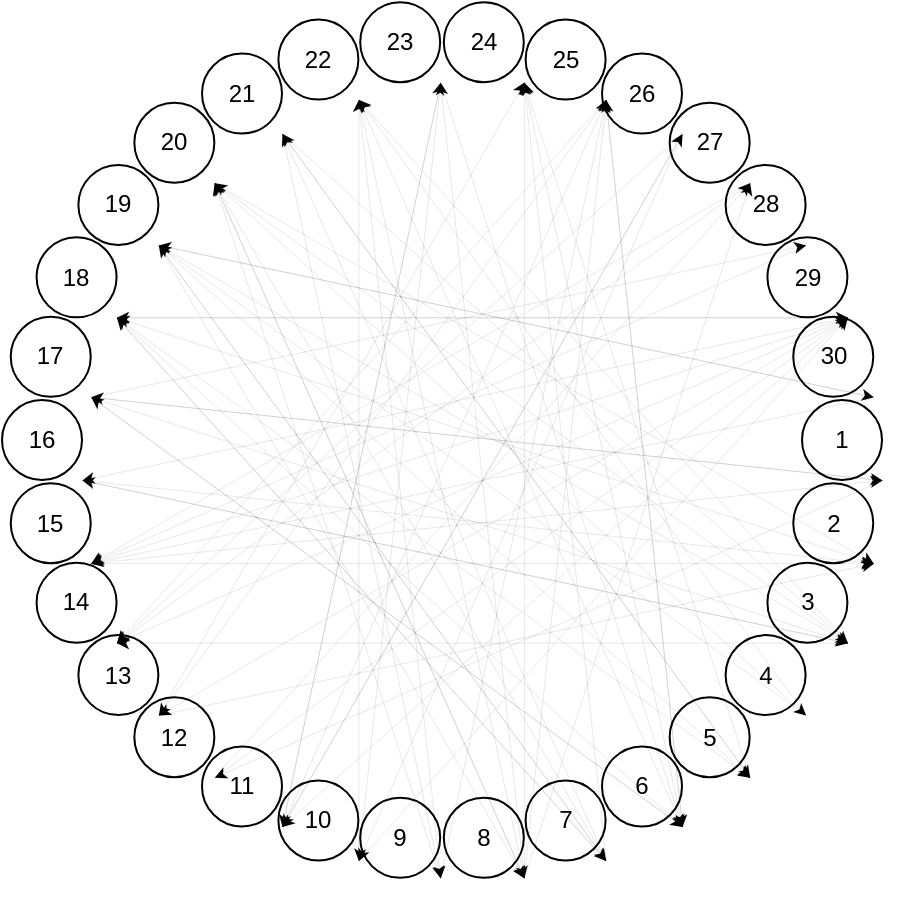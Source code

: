 <mxfile version="21.6.8" type="github">
  <diagram id="G4P6LVn_tdNzB0rgpYjd" name="第 2 页">
    <mxGraphModel dx="1434" dy="678" grid="1" gridSize="10" guides="1" tooltips="1" connect="1" arrows="1" fold="1" page="1" pageScale="1" pageWidth="827" pageHeight="1169" math="0" shadow="0">
      <root>
        <mxCell id="0" />
        <mxCell id="1" parent="0" />
        <mxCell id="_AEby4im_TMSWhvR3xSp-1" value="" style="group" parent="1" vertex="1" connectable="0">
          <mxGeometry x="30" y="31.096" width="440" height="437.809" as="geometry" />
        </mxCell>
        <mxCell id="G0SLlKrIvwMYq-acm65V-2" value="1" style="ellipse;whiteSpace=wrap;html=1;aspect=fixed;" parent="_AEby4im_TMSWhvR3xSp-1" vertex="1">
          <mxGeometry x="400" y="198.904" width="40" height="40" as="geometry" />
        </mxCell>
        <mxCell id="G0SLlKrIvwMYq-acm65V-3" value="2" style="ellipse;whiteSpace=wrap;html=1;aspect=fixed;" parent="_AEby4im_TMSWhvR3xSp-1" vertex="1">
          <mxGeometry x="395.63" y="240.487" width="40" height="40" as="geometry" />
        </mxCell>
        <mxCell id="G0SLlKrIvwMYq-acm65V-4" value="3" style="ellipse;whiteSpace=wrap;html=1;aspect=fixed;" parent="_AEby4im_TMSWhvR3xSp-1" vertex="1">
          <mxGeometry x="382.709" y="280.252" width="40" height="40" as="geometry" />
        </mxCell>
        <mxCell id="G0SLlKrIvwMYq-acm65V-5" value="4" style="ellipse;whiteSpace=wrap;html=1;aspect=fixed;" parent="_AEby4im_TMSWhvR3xSp-1" vertex="1">
          <mxGeometry x="361.803" y="316.461" width="40" height="40" as="geometry" />
        </mxCell>
        <mxCell id="G0SLlKrIvwMYq-acm65V-6" value="5" style="ellipse;whiteSpace=wrap;html=1;aspect=fixed;" parent="_AEby4im_TMSWhvR3xSp-1" vertex="1">
          <mxGeometry x="333.826" y="347.533" width="40" height="40" as="geometry" />
        </mxCell>
        <mxCell id="G0SLlKrIvwMYq-acm65V-7" value="6" style="ellipse;whiteSpace=wrap;html=1;aspect=fixed;" parent="_AEby4im_TMSWhvR3xSp-1" vertex="1">
          <mxGeometry x="300" y="372.109" width="40" height="40" as="geometry" />
        </mxCell>
        <mxCell id="G0SLlKrIvwMYq-acm65V-8" value="7" style="ellipse;whiteSpace=wrap;html=1;aspect=fixed;" parent="_AEby4im_TMSWhvR3xSp-1" vertex="1">
          <mxGeometry x="261.803" y="389.116" width="40" height="40" as="geometry" />
        </mxCell>
        <mxCell id="G0SLlKrIvwMYq-acm65V-9" value="8" style="ellipse;whiteSpace=wrap;html=1;aspect=fixed;" parent="_AEby4im_TMSWhvR3xSp-1" vertex="1">
          <mxGeometry x="220.906" y="397.809" width="40" height="40" as="geometry" />
        </mxCell>
        <mxCell id="G0SLlKrIvwMYq-acm65V-10" value="9" style="ellipse;whiteSpace=wrap;html=1;aspect=fixed;" parent="_AEby4im_TMSWhvR3xSp-1" vertex="1">
          <mxGeometry x="179.094" y="397.809" width="40" height="40" as="geometry" />
        </mxCell>
        <mxCell id="G0SLlKrIvwMYq-acm65V-11" value="10" style="ellipse;whiteSpace=wrap;html=1;aspect=fixed;" parent="_AEby4im_TMSWhvR3xSp-1" vertex="1">
          <mxGeometry x="138.197" y="389.116" width="40" height="40" as="geometry" />
        </mxCell>
        <mxCell id="G0SLlKrIvwMYq-acm65V-12" value="11" style="ellipse;whiteSpace=wrap;html=1;aspect=fixed;" parent="_AEby4im_TMSWhvR3xSp-1" vertex="1">
          <mxGeometry x="100.0" y="372.109" width="40" height="40" as="geometry" />
        </mxCell>
        <mxCell id="G0SLlKrIvwMYq-acm65V-13" value="12" style="ellipse;whiteSpace=wrap;html=1;aspect=fixed;" parent="_AEby4im_TMSWhvR3xSp-1" vertex="1">
          <mxGeometry x="66.174" y="347.533" width="40" height="40" as="geometry" />
        </mxCell>
        <mxCell id="G0SLlKrIvwMYq-acm65V-14" value="13" style="ellipse;whiteSpace=wrap;html=1;aspect=fixed;" parent="_AEby4im_TMSWhvR3xSp-1" vertex="1">
          <mxGeometry x="38.197" y="316.461" width="40" height="40" as="geometry" />
        </mxCell>
        <mxCell id="G0SLlKrIvwMYq-acm65V-15" value="14" style="ellipse;whiteSpace=wrap;html=1;aspect=fixed;" parent="_AEby4im_TMSWhvR3xSp-1" vertex="1">
          <mxGeometry x="17.291" y="280.252" width="40" height="40" as="geometry" />
        </mxCell>
        <mxCell id="G0SLlKrIvwMYq-acm65V-16" value="15" style="ellipse;whiteSpace=wrap;html=1;aspect=fixed;" parent="_AEby4im_TMSWhvR3xSp-1" vertex="1">
          <mxGeometry x="4.37" y="240.487" width="40" height="40" as="geometry" />
        </mxCell>
        <mxCell id="G0SLlKrIvwMYq-acm65V-17" value="16" style="ellipse;whiteSpace=wrap;html=1;aspect=fixed;" parent="_AEby4im_TMSWhvR3xSp-1" vertex="1">
          <mxGeometry y="198.904" width="40" height="40" as="geometry" />
        </mxCell>
        <mxCell id="G0SLlKrIvwMYq-acm65V-18" value="17" style="ellipse;whiteSpace=wrap;html=1;aspect=fixed;" parent="_AEby4im_TMSWhvR3xSp-1" vertex="1">
          <mxGeometry x="4.37" y="157.322" width="40" height="40" as="geometry" />
        </mxCell>
        <mxCell id="G0SLlKrIvwMYq-acm65V-19" value="18" style="ellipse;whiteSpace=wrap;html=1;aspect=fixed;" parent="_AEby4im_TMSWhvR3xSp-1" vertex="1">
          <mxGeometry x="17.291" y="117.557" width="40" height="40" as="geometry" />
        </mxCell>
        <mxCell id="G0SLlKrIvwMYq-acm65V-20" value="19" style="ellipse;whiteSpace=wrap;html=1;aspect=fixed;" parent="_AEby4im_TMSWhvR3xSp-1" vertex="1">
          <mxGeometry x="38.197" y="81.347" width="40" height="40" as="geometry" />
        </mxCell>
        <mxCell id="G0SLlKrIvwMYq-acm65V-21" value="20" style="ellipse;whiteSpace=wrap;html=1;aspect=fixed;" parent="_AEby4im_TMSWhvR3xSp-1" vertex="1">
          <mxGeometry x="66.174" y="50.275" width="40" height="40" as="geometry" />
        </mxCell>
        <mxCell id="G0SLlKrIvwMYq-acm65V-22" value="21" style="ellipse;whiteSpace=wrap;html=1;aspect=fixed;" parent="_AEby4im_TMSWhvR3xSp-1" vertex="1">
          <mxGeometry x="100.0" y="25.699" width="40" height="40" as="geometry" />
        </mxCell>
        <mxCell id="G0SLlKrIvwMYq-acm65V-23" value="22" style="ellipse;whiteSpace=wrap;html=1;aspect=fixed;" parent="_AEby4im_TMSWhvR3xSp-1" vertex="1">
          <mxGeometry x="138.197" y="8.693" width="40" height="40" as="geometry" />
        </mxCell>
        <mxCell id="G0SLlKrIvwMYq-acm65V-24" value="23" style="ellipse;whiteSpace=wrap;html=1;aspect=fixed;" parent="_AEby4im_TMSWhvR3xSp-1" vertex="1">
          <mxGeometry x="179.094" width="40" height="40" as="geometry" />
        </mxCell>
        <mxCell id="G0SLlKrIvwMYq-acm65V-25" value="24" style="ellipse;whiteSpace=wrap;html=1;aspect=fixed;" parent="_AEby4im_TMSWhvR3xSp-1" vertex="1">
          <mxGeometry x="220.906" width="40" height="40" as="geometry" />
        </mxCell>
        <mxCell id="G0SLlKrIvwMYq-acm65V-26" value="25" style="ellipse;whiteSpace=wrap;html=1;aspect=fixed;" parent="_AEby4im_TMSWhvR3xSp-1" vertex="1">
          <mxGeometry x="261.803" y="8.693" width="40" height="40" as="geometry" />
        </mxCell>
        <mxCell id="G0SLlKrIvwMYq-acm65V-27" value="26" style="ellipse;whiteSpace=wrap;html=1;aspect=fixed;" parent="_AEby4im_TMSWhvR3xSp-1" vertex="1">
          <mxGeometry x="300" y="25.699" width="40" height="40" as="geometry" />
        </mxCell>
        <mxCell id="G0SLlKrIvwMYq-acm65V-28" value="27" style="ellipse;whiteSpace=wrap;html=1;aspect=fixed;" parent="_AEby4im_TMSWhvR3xSp-1" vertex="1">
          <mxGeometry x="333.826" y="50.275" width="40" height="40" as="geometry" />
        </mxCell>
        <mxCell id="G0SLlKrIvwMYq-acm65V-29" value="28" style="ellipse;whiteSpace=wrap;html=1;aspect=fixed;" parent="_AEby4im_TMSWhvR3xSp-1" vertex="1">
          <mxGeometry x="361.803" y="81.347" width="40" height="40" as="geometry" />
        </mxCell>
        <mxCell id="G0SLlKrIvwMYq-acm65V-30" value="29" style="ellipse;whiteSpace=wrap;html=1;aspect=fixed;" parent="_AEby4im_TMSWhvR3xSp-1" vertex="1">
          <mxGeometry x="382.709" y="117.557" width="40" height="40" as="geometry" />
        </mxCell>
        <mxCell id="G0SLlKrIvwMYq-acm65V-31" value="30" style="ellipse;whiteSpace=wrap;html=1;aspect=fixed;" parent="_AEby4im_TMSWhvR3xSp-1" vertex="1">
          <mxGeometry x="395.63" y="157.322" width="40" height="40" as="geometry" />
        </mxCell>
    <mxCell id="VBgXbtqYkseOgTcg2eTX-2" value="" style="endArrow=classic;html=1;rounded=0;strokeWidth=0;" edge="1" parent="1">
        <mxGeometry width="50" height="50" relative="1" as="geometry">
            <mxPoint x="470.0" y="270.0" as="sourcePoint" />
            <mxPoint x="74.37" y="228.418" as="targetPoint" />
        </mxGeometry>
    </mxCell>
    
    <mxCell id="VBgXbtqYkseOgTcg2eTX-3" value="" style="endArrow=classic;html=1;rounded=0;strokeWidth=0;" edge="1" parent="1">
        <mxGeometry width="50" height="50" relative="1" as="geometry">
            <mxPoint x="470.0" y="270.0" as="sourcePoint" />
            <mxPoint x="136.174" y="418.629" as="targetPoint" />
        </mxGeometry>
    </mxCell>
    
    <mxCell id="VBgXbtqYkseOgTcg2eTX-4" value="" style="endArrow=classic;html=1;rounded=0;strokeWidth=0;" edge="1" parent="1">
        <mxGeometry width="50" height="50" relative="1" as="geometry">
            <mxPoint x="465.63" y="311.582" as="sourcePoint" />
            <mxPoint x="87.291" y="188.653" as="targetPoint" />
        </mxGeometry>
    </mxCell>
    
    <mxCell id="VBgXbtqYkseOgTcg2eTX-5" value="" style="endArrow=classic;html=1;rounded=0;strokeWidth=0;" edge="1" parent="1">
        <mxGeometry width="50" height="50" relative="1" as="geometry">
            <mxPoint x="452.709" y="351.347" as="sourcePoint" />
            <mxPoint x="136.174" y="121.371" as="targetPoint" />
        </mxGeometry>
    </mxCell>
    
    <mxCell id="VBgXbtqYkseOgTcg2eTX-6" value="" style="endArrow=classic;html=1;rounded=0;strokeWidth=0;" edge="1" parent="1">
        <mxGeometry width="50" height="50" relative="1" as="geometry">
            <mxPoint x="452.709" y="351.347" as="sourcePoint" />
            <mxPoint x="70.0" y="270.0" as="targetPoint" />
        </mxGeometry>
    </mxCell>
    
    <mxCell id="VBgXbtqYkseOgTcg2eTX-7" value="" style="endArrow=classic;html=1;rounded=0;strokeWidth=0;" edge="1" parent="1">
        <mxGeometry width="50" height="50" relative="1" as="geometry">
            <mxPoint x="452.709" y="351.347" as="sourcePoint" />
            <mxPoint x="208.197" y="79.789" as="targetPoint" />
        </mxGeometry>
    </mxCell>
    
    <mxCell id="VBgXbtqYkseOgTcg2eTX-8" value="" style="endArrow=classic;html=1;rounded=0;strokeWidth=0;" edge="1" parent="1">
        <mxGeometry width="50" height="50" relative="1" as="geometry">
            <mxPoint x="452.709" y="351.347" as="sourcePoint" />
            <mxPoint x="87.291" y="351.347" as="targetPoint" />
        </mxGeometry>
    </mxCell>
    
    <mxCell id="VBgXbtqYkseOgTcg2eTX-9" value="" style="endArrow=classic;html=1;rounded=0;strokeWidth=0;" edge="1" parent="1">
        <mxGeometry width="50" height="50" relative="1" as="geometry">
            <mxPoint x="431.803" y="387.557" as="sourcePoint" />
            <mxPoint x="108.197" y="152.443" as="targetPoint" />
        </mxGeometry>
    </mxCell>
    
    <mxCell id="VBgXbtqYkseOgTcg2eTX-10" value="" style="endArrow=classic;html=1;rounded=0;strokeWidth=0;" edge="1" parent="1">
        <mxGeometry width="50" height="50" relative="1" as="geometry">
            <mxPoint x="431.803" y="387.557" as="sourcePoint" />
            <mxPoint x="208.197" y="79.789" as="targetPoint" />
        </mxGeometry>
    </mxCell>
    
    <mxCell id="VBgXbtqYkseOgTcg2eTX-11" value="" style="endArrow=classic;html=1;rounded=0;strokeWidth=0;" edge="1" parent="1">
        <mxGeometry width="50" height="50" relative="1" as="geometry">
            <mxPoint x="403.826" y="418.629" as="sourcePoint" />
            <mxPoint x="170.0" y="96.795" as="targetPoint" />
        </mxGeometry>
    </mxCell>
    
    <mxCell id="VBgXbtqYkseOgTcg2eTX-12" value="" style="endArrow=classic;html=1;rounded=0;strokeWidth=0;" edge="1" parent="1">
        <mxGeometry width="50" height="50" relative="1" as="geometry">
            <mxPoint x="403.826" y="418.629" as="sourcePoint" />
            <mxPoint x="290.906" y="71.096" as="targetPoint" />
        </mxGeometry>
    </mxCell>
    
    <mxCell id="VBgXbtqYkseOgTcg2eTX-13" value="" style="endArrow=classic;html=1;rounded=0;strokeWidth=0;" edge="1" parent="1">
        <mxGeometry width="50" height="50" relative="1" as="geometry">
            <mxPoint x="370.0" y="443.205" as="sourcePoint" />
            <mxPoint x="290.906" y="71.096" as="targetPoint" />
        </mxGeometry>
    </mxCell>
    
    <mxCell id="VBgXbtqYkseOgTcg2eTX-14" value="" style="endArrow=classic;html=1;rounded=0;strokeWidth=0;" edge="1" parent="1">
        <mxGeometry width="50" height="50" relative="1" as="geometry">
            <mxPoint x="370.0" y="443.205" as="sourcePoint" />
            <mxPoint x="87.291" y="188.653" as="targetPoint" />
        </mxGeometry>
    </mxCell>
    
    <mxCell id="VBgXbtqYkseOgTcg2eTX-15" value="" style="endArrow=classic;html=1;rounded=0;strokeWidth=0;" edge="1" parent="1">
        <mxGeometry width="50" height="50" relative="1" as="geometry">
            <mxPoint x="370.0" y="443.205" as="sourcePoint" />
            <mxPoint x="331.803" y="79.789" as="targetPoint" />
        </mxGeometry>
    </mxCell>
    
    <mxCell id="VBgXbtqYkseOgTcg2eTX-16" value="" style="endArrow=classic;html=1;rounded=0;strokeWidth=0;" edge="1" parent="1">
        <mxGeometry width="50" height="50" relative="1" as="geometry">
            <mxPoint x="370.0" y="443.205" as="sourcePoint" />
            <mxPoint x="74.37" y="228.418" as="targetPoint" />
        </mxGeometry>
    </mxCell>
    
    <mxCell id="VBgXbtqYkseOgTcg2eTX-17" value="" style="endArrow=classic;html=1;rounded=0;strokeWidth=0;" edge="1" parent="1">
        <mxGeometry width="50" height="50" relative="1" as="geometry">
            <mxPoint x="331.803" y="460.211" as="sourcePoint" />
            <mxPoint x="170.0" y="96.795" as="targetPoint" />
        </mxGeometry>
    </mxCell>
    
    <mxCell id="VBgXbtqYkseOgTcg2eTX-18" value="" style="endArrow=classic;html=1;rounded=0;strokeWidth=0;" edge="1" parent="1">
        <mxGeometry width="50" height="50" relative="1" as="geometry">
            <mxPoint x="331.803" y="460.211" as="sourcePoint" />
            <mxPoint x="290.906" y="71.096" as="targetPoint" />
        </mxGeometry>
    </mxCell>
    
    <mxCell id="VBgXbtqYkseOgTcg2eTX-19" value="" style="endArrow=classic;html=1;rounded=0;strokeWidth=0;" edge="1" parent="1">
        <mxGeometry width="50" height="50" relative="1" as="geometry">
            <mxPoint x="331.803" y="460.211" as="sourcePoint" />
            <mxPoint x="136.174" y="121.371" as="targetPoint" />
        </mxGeometry>
    </mxCell>
    
    <mxCell id="VBgXbtqYkseOgTcg2eTX-20" value="" style="endArrow=classic;html=1;rounded=0;strokeWidth=0;" edge="1" parent="1">
        <mxGeometry width="50" height="50" relative="1" as="geometry">
            <mxPoint x="331.803" y="460.211" as="sourcePoint" />
            <mxPoint x="108.197" y="152.443" as="targetPoint" />
        </mxGeometry>
    </mxCell>
    
    <mxCell id="VBgXbtqYkseOgTcg2eTX-21" value="" style="endArrow=classic;html=1;rounded=0;strokeWidth=0;" edge="1" parent="1">
        <mxGeometry width="50" height="50" relative="1" as="geometry">
            <mxPoint x="331.803" y="460.211" as="sourcePoint" />
            <mxPoint x="87.291" y="188.653" as="targetPoint" />
        </mxGeometry>
    </mxCell>
    
    <mxCell id="VBgXbtqYkseOgTcg2eTX-22" value="" style="endArrow=classic;html=1;rounded=0;strokeWidth=0;" edge="1" parent="1">
        <mxGeometry width="50" height="50" relative="1" as="geometry">
            <mxPoint x="290.906" y="468.904" as="sourcePoint" />
            <mxPoint x="249.094" y="71.096" as="targetPoint" />
        </mxGeometry>
    </mxCell>
    
    <mxCell id="VBgXbtqYkseOgTcg2eTX-23" value="" style="endArrow=classic;html=1;rounded=0;strokeWidth=0;" edge="1" parent="1">
        <mxGeometry width="50" height="50" relative="1" as="geometry">
            <mxPoint x="290.906" y="468.904" as="sourcePoint" />
            <mxPoint x="290.906" y="71.096" as="targetPoint" />
        </mxGeometry>
    </mxCell>
    
    <mxCell id="VBgXbtqYkseOgTcg2eTX-24" value="" style="endArrow=classic;html=1;rounded=0;strokeWidth=0;" edge="1" parent="1">
        <mxGeometry width="50" height="50" relative="1" as="geometry">
            <mxPoint x="290.906" y="468.904" as="sourcePoint" />
            <mxPoint x="331.803" y="79.789" as="targetPoint" />
        </mxGeometry>
    </mxCell>
    
    <mxCell id="VBgXbtqYkseOgTcg2eTX-25" value="" style="endArrow=classic;html=1;rounded=0;strokeWidth=0;" edge="1" parent="1">
        <mxGeometry width="50" height="50" relative="1" as="geometry">
            <mxPoint x="290.906" y="468.904" as="sourcePoint" />
            <mxPoint x="136.174" y="121.371" as="targetPoint" />
        </mxGeometry>
    </mxCell>
    
    <mxCell id="VBgXbtqYkseOgTcg2eTX-26" value="" style="endArrow=classic;html=1;rounded=0;strokeWidth=0;" edge="1" parent="1">
        <mxGeometry width="50" height="50" relative="1" as="geometry">
            <mxPoint x="290.906" y="468.904" as="sourcePoint" />
            <mxPoint x="403.826" y="121.371" as="targetPoint" />
        </mxGeometry>
    </mxCell>
    
    <mxCell id="VBgXbtqYkseOgTcg2eTX-27" value="" style="endArrow=classic;html=1;rounded=0;strokeWidth=0;" edge="1" parent="1">
        <mxGeometry width="50" height="50" relative="1" as="geometry">
            <mxPoint x="249.094" y="468.904" as="sourcePoint" />
            <mxPoint x="331.803" y="79.789" as="targetPoint" />
        </mxGeometry>
    </mxCell>
    
    <mxCell id="VBgXbtqYkseOgTcg2eTX-28" value="" style="endArrow=classic;html=1;rounded=0;strokeWidth=0;" edge="1" parent="1">
        <mxGeometry width="50" height="50" relative="1" as="geometry">
            <mxPoint x="249.094" y="468.904" as="sourcePoint" />
            <mxPoint x="136.174" y="121.371" as="targetPoint" />
        </mxGeometry>
    </mxCell>
    
    <mxCell id="VBgXbtqYkseOgTcg2eTX-29" value="" style="endArrow=classic;html=1;rounded=0;strokeWidth=0;" edge="1" parent="1">
        <mxGeometry width="50" height="50" relative="1" as="geometry">
            <mxPoint x="208.197" y="460.211" as="sourcePoint" />
            <mxPoint x="208.197" y="79.789" as="targetPoint" />
        </mxGeometry>
    </mxCell>
    
    <mxCell id="VBgXbtqYkseOgTcg2eTX-30" value="" style="endArrow=classic;html=1;rounded=0;strokeWidth=0;" edge="1" parent="1">
        <mxGeometry width="50" height="50" relative="1" as="geometry">
            <mxPoint x="208.197" y="460.211" as="sourcePoint" />
            <mxPoint x="452.709" y="188.653" as="targetPoint" />
        </mxGeometry>
    </mxCell>
    
    <mxCell id="VBgXbtqYkseOgTcg2eTX-31" value="" style="endArrow=classic;html=1;rounded=0;strokeWidth=0;" edge="1" parent="1">
        <mxGeometry width="50" height="50" relative="1" as="geometry">
            <mxPoint x="170.0" y="443.205" as="sourcePoint" />
            <mxPoint x="370.0" y="96.795" as="targetPoint" />
        </mxGeometry>
    </mxCell>
    
    <mxCell id="VBgXbtqYkseOgTcg2eTX-32" value="" style="endArrow=classic;html=1;rounded=0;strokeWidth=0;" edge="1" parent="1">
        <mxGeometry width="50" height="50" relative="1" as="geometry">
            <mxPoint x="170.0" y="443.205" as="sourcePoint" />
            <mxPoint x="331.803" y="79.789" as="targetPoint" />
        </mxGeometry>
    </mxCell>
    
    <mxCell id="VBgXbtqYkseOgTcg2eTX-33" value="" style="endArrow=classic;html=1;rounded=0;strokeWidth=0;" edge="1" parent="1">
        <mxGeometry width="50" height="50" relative="1" as="geometry">
            <mxPoint x="170.0" y="443.205" as="sourcePoint" />
            <mxPoint x="249.094" y="71.096" as="targetPoint" />
        </mxGeometry>
    </mxCell>
    
    <mxCell id="VBgXbtqYkseOgTcg2eTX-34" value="" style="endArrow=classic;html=1;rounded=0;strokeWidth=0;" edge="1" parent="1">
        <mxGeometry width="50" height="50" relative="1" as="geometry">
            <mxPoint x="136.174" y="418.629" as="sourcePoint" />
            <mxPoint x="403.826" y="121.371" as="targetPoint" />
        </mxGeometry>
    </mxCell>
    
    <mxCell id="VBgXbtqYkseOgTcg2eTX-35" value="" style="endArrow=classic;html=1;rounded=0;strokeWidth=0;" edge="1" parent="1">
        <mxGeometry width="50" height="50" relative="1" as="geometry">
            <mxPoint x="136.174" y="418.629" as="sourcePoint" />
            <mxPoint x="452.709" y="188.653" as="targetPoint" />
        </mxGeometry>
    </mxCell>
    
    <mxCell id="VBgXbtqYkseOgTcg2eTX-36" value="" style="endArrow=classic;html=1;rounded=0;strokeWidth=0;" edge="1" parent="1">
        <mxGeometry width="50" height="50" relative="1" as="geometry">
            <mxPoint x="108.197" y="387.557" as="sourcePoint" />
            <mxPoint x="465.63" y="311.582" as="targetPoint" />
        </mxGeometry>
    </mxCell>
    
    <mxCell id="VBgXbtqYkseOgTcg2eTX-37" value="" style="endArrow=classic;html=1;rounded=0;strokeWidth=0;" edge="1" parent="1">
        <mxGeometry width="50" height="50" relative="1" as="geometry">
            <mxPoint x="108.197" y="387.557" as="sourcePoint" />
            <mxPoint x="290.906" y="71.096" as="targetPoint" />
        </mxGeometry>
    </mxCell>
    
    <mxCell id="VBgXbtqYkseOgTcg2eTX-38" value="" style="endArrow=classic;html=1;rounded=0;strokeWidth=0;" edge="1" parent="1">
        <mxGeometry width="50" height="50" relative="1" as="geometry">
            <mxPoint x="87.291" y="351.347" as="sourcePoint" />
            <mxPoint x="452.709" y="188.653" as="targetPoint" />
        </mxGeometry>
    </mxCell>
    
    <mxCell id="VBgXbtqYkseOgTcg2eTX-39" value="" style="endArrow=classic;html=1;rounded=0;strokeWidth=0;" edge="1" parent="1">
        <mxGeometry width="50" height="50" relative="1" as="geometry">
            <mxPoint x="74.37" y="311.582" as="sourcePoint" />
            <mxPoint x="470.0" y="270.0" as="targetPoint" />
        </mxGeometry>
    </mxCell>
    
    <mxCell id="VBgXbtqYkseOgTcg2eTX-40" value="" style="endArrow=classic;html=1;rounded=0;strokeWidth=0;" edge="1" parent="1">
        <mxGeometry width="50" height="50" relative="1" as="geometry">
            <mxPoint x="74.37" y="311.582" as="sourcePoint" />
            <mxPoint x="465.63" y="311.582" as="targetPoint" />
        </mxGeometry>
    </mxCell>
    
    <mxCell id="VBgXbtqYkseOgTcg2eTX-41" value="" style="endArrow=classic;html=1;rounded=0;strokeWidth=0;" edge="1" parent="1">
        <mxGeometry width="50" height="50" relative="1" as="geometry">
            <mxPoint x="70.0" y="270.0" as="sourcePoint" />
            <mxPoint x="465.63" y="311.582" as="targetPoint" />
        </mxGeometry>
    </mxCell>
    
    <mxCell id="VBgXbtqYkseOgTcg2eTX-42" value="" style="endArrow=classic;html=1;rounded=0;strokeWidth=0;" edge="1" parent="1">
        <mxGeometry width="50" height="50" relative="1" as="geometry">
            <mxPoint x="70.0" y="270.0" as="sourcePoint" />
            <mxPoint x="452.709" y="351.347" as="targetPoint" />
        </mxGeometry>
    </mxCell>
    
    <mxCell id="VBgXbtqYkseOgTcg2eTX-43" value="" style="endArrow=classic;html=1;rounded=0;strokeWidth=0;" edge="1" parent="1">
        <mxGeometry width="50" height="50" relative="1" as="geometry">
            <mxPoint x="74.37" y="228.418" as="sourcePoint" />
            <mxPoint x="470.0" y="270.0" as="targetPoint" />
        </mxGeometry>
    </mxCell>
    
    <mxCell id="VBgXbtqYkseOgTcg2eTX-44" value="" style="endArrow=classic;html=1;rounded=0;strokeWidth=0;" edge="1" parent="1">
        <mxGeometry width="50" height="50" relative="1" as="geometry">
            <mxPoint x="74.37" y="228.418" as="sourcePoint" />
            <mxPoint x="452.709" y="351.347" as="targetPoint" />
        </mxGeometry>
    </mxCell>
    
    <mxCell id="VBgXbtqYkseOgTcg2eTX-45" value="" style="endArrow=classic;html=1;rounded=0;strokeWidth=0;" edge="1" parent="1">
        <mxGeometry width="50" height="50" relative="1" as="geometry">
            <mxPoint x="74.37" y="228.418" as="sourcePoint" />
            <mxPoint x="431.803" y="152.443" as="targetPoint" />
        </mxGeometry>
    </mxCell>
    
    <mxCell id="VBgXbtqYkseOgTcg2eTX-46" value="" style="endArrow=classic;html=1;rounded=0;strokeWidth=0;" edge="1" parent="1">
        <mxGeometry width="50" height="50" relative="1" as="geometry">
            <mxPoint x="74.37" y="228.418" as="sourcePoint" />
            <mxPoint x="370.0" y="443.205" as="targetPoint" />
        </mxGeometry>
    </mxCell>
    
    <mxCell id="VBgXbtqYkseOgTcg2eTX-47" value="" style="endArrow=classic;html=1;rounded=0;strokeWidth=0;" edge="1" parent="1">
        <mxGeometry width="50" height="50" relative="1" as="geometry">
            <mxPoint x="87.291" y="188.653" as="sourcePoint" />
            <mxPoint x="403.826" y="418.629" as="targetPoint" />
        </mxGeometry>
    </mxCell>
    
    <mxCell id="VBgXbtqYkseOgTcg2eTX-48" value="" style="endArrow=classic;html=1;rounded=0;strokeWidth=0;" edge="1" parent="1">
        <mxGeometry width="50" height="50" relative="1" as="geometry">
            <mxPoint x="87.291" y="188.653" as="sourcePoint" />
            <mxPoint x="331.803" y="460.211" as="targetPoint" />
        </mxGeometry>
    </mxCell>
    
    <mxCell id="VBgXbtqYkseOgTcg2eTX-49" value="" style="endArrow=classic;html=1;rounded=0;strokeWidth=0;" edge="1" parent="1">
        <mxGeometry width="50" height="50" relative="1" as="geometry">
            <mxPoint x="87.291" y="188.653" as="sourcePoint" />
            <mxPoint x="452.709" y="188.653" as="targetPoint" />
        </mxGeometry>
    </mxCell>
    
    <mxCell id="VBgXbtqYkseOgTcg2eTX-50" value="" style="endArrow=classic;html=1;rounded=0;strokeWidth=0;" edge="1" parent="1">
        <mxGeometry width="50" height="50" relative="1" as="geometry">
            <mxPoint x="108.197" y="152.443" as="sourcePoint" />
            <mxPoint x="403.826" y="418.629" as="targetPoint" />
        </mxGeometry>
    </mxCell>
    
    <mxCell id="VBgXbtqYkseOgTcg2eTX-51" value="" style="endArrow=classic;html=1;rounded=0;strokeWidth=0;" edge="1" parent="1">
        <mxGeometry width="50" height="50" relative="1" as="geometry">
            <mxPoint x="108.197" y="152.443" as="sourcePoint" />
            <mxPoint x="452.709" y="351.347" as="targetPoint" />
        </mxGeometry>
    </mxCell>
    
    <mxCell id="VBgXbtqYkseOgTcg2eTX-52" value="" style="endArrow=classic;html=1;rounded=0;strokeWidth=0;" edge="1" parent="1">
        <mxGeometry width="50" height="50" relative="1" as="geometry">
            <mxPoint x="108.197" y="152.443" as="sourcePoint" />
            <mxPoint x="331.803" y="460.211" as="targetPoint" />
        </mxGeometry>
    </mxCell>
    
    <mxCell id="VBgXbtqYkseOgTcg2eTX-53" value="" style="endArrow=classic;html=1;rounded=0;strokeWidth=0;" edge="1" parent="1">
        <mxGeometry width="50" height="50" relative="1" as="geometry">
            <mxPoint x="108.197" y="152.443" as="sourcePoint" />
            <mxPoint x="465.63" y="228.418" as="targetPoint" />
        </mxGeometry>
    </mxCell>
    
    <mxCell id="VBgXbtqYkseOgTcg2eTX-54" value="" style="endArrow=classic;html=1;rounded=0;strokeWidth=0;" edge="1" parent="1">
        <mxGeometry width="50" height="50" relative="1" as="geometry">
            <mxPoint x="108.197" y="152.443" as="sourcePoint" />
            <mxPoint x="290.906" y="468.904" as="targetPoint" />
        </mxGeometry>
    </mxCell>
    
    <mxCell id="VBgXbtqYkseOgTcg2eTX-55" value="" style="endArrow=classic;html=1;rounded=0;strokeWidth=0;" edge="1" parent="1">
        <mxGeometry width="50" height="50" relative="1" as="geometry">
            <mxPoint x="136.174" y="121.371" as="sourcePoint" />
            <mxPoint x="431.803" y="387.557" as="targetPoint" />
        </mxGeometry>
    </mxCell>
    
    <mxCell id="VBgXbtqYkseOgTcg2eTX-56" value="" style="endArrow=classic;html=1;rounded=0;strokeWidth=0;" edge="1" parent="1">
        <mxGeometry width="50" height="50" relative="1" as="geometry">
            <mxPoint x="136.174" y="121.371" as="sourcePoint" />
            <mxPoint x="290.906" y="468.904" as="targetPoint" />
        </mxGeometry>
    </mxCell>
    
    <mxCell id="VBgXbtqYkseOgTcg2eTX-57" value="" style="endArrow=classic;html=1;rounded=0;strokeWidth=0;" edge="1" parent="1">
        <mxGeometry width="50" height="50" relative="1" as="geometry">
            <mxPoint x="136.174" y="121.371" as="sourcePoint" />
            <mxPoint x="465.63" y="311.582" as="targetPoint" />
        </mxGeometry>
    </mxCell>
    
    <mxCell id="VBgXbtqYkseOgTcg2eTX-58" value="" style="endArrow=classic;html=1;rounded=0;strokeWidth=0;" edge="1" parent="1">
        <mxGeometry width="50" height="50" relative="1" as="geometry">
            <mxPoint x="170.0" y="96.795" as="sourcePoint" />
            <mxPoint x="403.826" y="418.629" as="targetPoint" />
        </mxGeometry>
    </mxCell>
    
    <mxCell id="VBgXbtqYkseOgTcg2eTX-59" value="" style="endArrow=classic;html=1;rounded=0;strokeWidth=0;" edge="1" parent="1">
        <mxGeometry width="50" height="50" relative="1" as="geometry">
            <mxPoint x="170.0" y="96.795" as="sourcePoint" />
            <mxPoint x="249.094" y="468.904" as="targetPoint" />
        </mxGeometry>
    </mxCell>
    
    <mxCell id="VBgXbtqYkseOgTcg2eTX-60" value="" style="endArrow=classic;html=1;rounded=0;strokeWidth=0;" edge="1" parent="1">
        <mxGeometry width="50" height="50" relative="1" as="geometry">
            <mxPoint x="170.0" y="96.795" as="sourcePoint" />
            <mxPoint x="452.709" y="351.347" as="targetPoint" />
        </mxGeometry>
    </mxCell>
    
    <mxCell id="VBgXbtqYkseOgTcg2eTX-61" value="" style="endArrow=classic;html=1;rounded=0;strokeWidth=0;" edge="1" parent="1">
        <mxGeometry width="50" height="50" relative="1" as="geometry">
            <mxPoint x="208.197" y="79.789" as="sourcePoint" />
            <mxPoint x="290.906" y="468.904" as="targetPoint" />
        </mxGeometry>
    </mxCell>
    
    <mxCell id="VBgXbtqYkseOgTcg2eTX-62" value="" style="endArrow=classic;html=1;rounded=0;strokeWidth=0;" edge="1" parent="1">
        <mxGeometry width="50" height="50" relative="1" as="geometry">
            <mxPoint x="208.197" y="79.789" as="sourcePoint" />
            <mxPoint x="370.0" y="443.205" as="targetPoint" />
        </mxGeometry>
    </mxCell>
    
    <mxCell id="VBgXbtqYkseOgTcg2eTX-63" value="" style="endArrow=classic;html=1;rounded=0;strokeWidth=0;" edge="1" parent="1">
        <mxGeometry width="50" height="50" relative="1" as="geometry">
            <mxPoint x="208.197" y="79.789" as="sourcePoint" />
            <mxPoint x="249.094" y="468.904" as="targetPoint" />
        </mxGeometry>
    </mxCell>
    
    <mxCell id="VBgXbtqYkseOgTcg2eTX-64" value="" style="endArrow=classic;html=1;rounded=0;strokeWidth=0;" edge="1" parent="1">
        <mxGeometry width="50" height="50" relative="1" as="geometry">
            <mxPoint x="249.094" y="71.096" as="sourcePoint" />
            <mxPoint x="208.197" y="460.211" as="targetPoint" />
        </mxGeometry>
    </mxCell>
    
    <mxCell id="VBgXbtqYkseOgTcg2eTX-65" value="" style="endArrow=classic;html=1;rounded=0;strokeWidth=0;" edge="1" parent="1">
        <mxGeometry width="50" height="50" relative="1" as="geometry">
            <mxPoint x="249.094" y="71.096" as="sourcePoint" />
            <mxPoint x="370.0" y="443.205" as="targetPoint" />
        </mxGeometry>
    </mxCell>
    
    <mxCell id="VBgXbtqYkseOgTcg2eTX-66" value="" style="endArrow=classic;html=1;rounded=0;strokeWidth=0;" edge="1" parent="1">
        <mxGeometry width="50" height="50" relative="1" as="geometry">
            <mxPoint x="249.094" y="71.096" as="sourcePoint" />
            <mxPoint x="170.0" y="443.205" as="targetPoint" />
        </mxGeometry>
    </mxCell>
    
    <mxCell id="VBgXbtqYkseOgTcg2eTX-67" value="" style="endArrow=classic;html=1;rounded=0;strokeWidth=0;" edge="1" parent="1">
        <mxGeometry width="50" height="50" relative="1" as="geometry">
            <mxPoint x="331.803" y="79.789" as="sourcePoint" />
            <mxPoint x="108.197" y="387.557" as="targetPoint" />
        </mxGeometry>
    </mxCell>
    
    <mxCell id="VBgXbtqYkseOgTcg2eTX-68" value="" style="endArrow=classic;html=1;rounded=0;strokeWidth=0;" edge="1" parent="1">
        <mxGeometry width="50" height="50" relative="1" as="geometry">
            <mxPoint x="331.803" y="79.789" as="sourcePoint" />
            <mxPoint x="87.291" y="351.347" as="targetPoint" />
        </mxGeometry>
    </mxCell>
    
    <mxCell id="VBgXbtqYkseOgTcg2eTX-69" value="" style="endArrow=classic;html=1;rounded=0;strokeWidth=0;" edge="1" parent="1">
        <mxGeometry width="50" height="50" relative="1" as="geometry">
            <mxPoint x="331.803" y="79.789" as="sourcePoint" />
            <mxPoint x="370.0" y="443.205" as="targetPoint" />
        </mxGeometry>
    </mxCell>
    
    <mxCell id="VBgXbtqYkseOgTcg2eTX-70" value="" style="endArrow=classic;html=1;rounded=0;strokeWidth=0;" edge="1" parent="1">
        <mxGeometry width="50" height="50" relative="1" as="geometry">
            <mxPoint x="370.0" y="96.795" as="sourcePoint" />
            <mxPoint x="170.0" y="443.205" as="targetPoint" />
        </mxGeometry>
    </mxCell>
    
    <mxCell id="VBgXbtqYkseOgTcg2eTX-71" value="" style="endArrow=classic;html=1;rounded=0;strokeWidth=0;" edge="1" parent="1">
        <mxGeometry width="50" height="50" relative="1" as="geometry">
            <mxPoint x="370.0" y="96.795" as="sourcePoint" />
            <mxPoint x="208.197" y="460.211" as="targetPoint" />
        </mxGeometry>
    </mxCell>
    
    <mxCell id="VBgXbtqYkseOgTcg2eTX-72" value="" style="endArrow=classic;html=1;rounded=0;strokeWidth=0;" edge="1" parent="1">
        <mxGeometry width="50" height="50" relative="1" as="geometry">
            <mxPoint x="370.0" y="96.795" as="sourcePoint" />
            <mxPoint x="87.291" y="351.347" as="targetPoint" />
        </mxGeometry>
    </mxCell>
    
    <mxCell id="VBgXbtqYkseOgTcg2eTX-73" value="" style="endArrow=classic;html=1;rounded=0;strokeWidth=0;" edge="1" parent="1">
        <mxGeometry width="50" height="50" relative="1" as="geometry">
            <mxPoint x="403.826" y="121.371" as="sourcePoint" />
            <mxPoint x="87.291" y="351.347" as="targetPoint" />
        </mxGeometry>
    </mxCell>
    
    <mxCell id="VBgXbtqYkseOgTcg2eTX-74" value="" style="endArrow=classic;html=1;rounded=0;strokeWidth=0;" edge="1" parent="1">
        <mxGeometry width="50" height="50" relative="1" as="geometry">
            <mxPoint x="403.826" y="121.371" as="sourcePoint" />
            <mxPoint x="74.37" y="311.582" as="targetPoint" />
        </mxGeometry>
    </mxCell>
    
    <mxCell id="VBgXbtqYkseOgTcg2eTX-75" value="" style="endArrow=classic;html=1;rounded=0;strokeWidth=0;" edge="1" parent="1">
        <mxGeometry width="50" height="50" relative="1" as="geometry">
            <mxPoint x="431.803" y="152.443" as="sourcePoint" />
            <mxPoint x="74.37" y="311.582" as="targetPoint" />
        </mxGeometry>
    </mxCell>
    
    <mxCell id="VBgXbtqYkseOgTcg2eTX-76" value="" style="endArrow=classic;html=1;rounded=0;strokeWidth=0;" edge="1" parent="1">
        <mxGeometry width="50" height="50" relative="1" as="geometry">
            <mxPoint x="452.709" y="188.653" as="sourcePoint" />
            <mxPoint x="74.37" y="311.582" as="targetPoint" />
        </mxGeometry>
    </mxCell>
    
    <mxCell id="VBgXbtqYkseOgTcg2eTX-77" value="" style="endArrow=classic;html=1;rounded=0;strokeWidth=0;" edge="1" parent="1">
        <mxGeometry width="50" height="50" relative="1" as="geometry">
            <mxPoint x="452.709" y="188.653" as="sourcePoint" />
            <mxPoint x="108.197" y="387.557" as="targetPoint" />
        </mxGeometry>
    </mxCell>
    
    <mxCell id="VBgXbtqYkseOgTcg2eTX-78" value="" style="endArrow=classic;html=1;rounded=0;strokeWidth=0;" edge="1" parent="1">
        <mxGeometry width="50" height="50" relative="1" as="geometry">
            <mxPoint x="452.709" y="188.653" as="sourcePoint" />
            <mxPoint x="70.0" y="270.0" as="targetPoint" />
        </mxGeometry>
    </mxCell>
    
    <mxCell id="VBgXbtqYkseOgTcg2eTX-79" value="" style="endArrow=classic;html=1;rounded=0;strokeWidth=0;" edge="1" parent="1">
        <mxGeometry width="50" height="50" relative="1" as="geometry">
            <mxPoint x="452.709" y="188.653" as="sourcePoint" />
            <mxPoint x="170.0" y="443.205" as="targetPoint" />
        </mxGeometry>
    </mxCell>
    
    <mxCell id="VBgXbtqYkseOgTcg2eTX-80" value="" style="endArrow=classic;html=1;rounded=0;strokeWidth=0;" edge="1" parent="1">
        <mxGeometry width="50" height="50" relative="1" as="geometry">
            <mxPoint x="452.709" y="188.653" as="sourcePoint" />
            <mxPoint x="87.291" y="188.653" as="targetPoint" />
        </mxGeometry>
    </mxCell>
    
    <mxCell id="VBgXbtqYkseOgTcg2eTX-81" value="" style="endArrow=classic;html=1;rounded=0;strokeWidth=0;" edge="1" parent="1">
        <mxGeometry width="50" height="50" relative="1" as="geometry">
            <mxPoint x="465.63" y="228.418" as="sourcePoint" />
            <mxPoint x="74.37" y="311.582" as="targetPoint" />
        </mxGeometry>
    </mxCell>
    
    <mxCell id="VBgXbtqYkseOgTcg2eTX-82" value="" style="endArrow=classic;html=1;rounded=0;strokeWidth=0;" edge="1" parent="1">
        <mxGeometry width="50" height="50" relative="1" as="geometry">
            <mxPoint x="465.63" y="228.418" as="sourcePoint" />
            <mxPoint x="108.197" y="152.443" as="targetPoint" />
        </mxGeometry>
    </mxCell>
      </root>
    </mxGraphModel>
  </diagram>
</mxfile>
